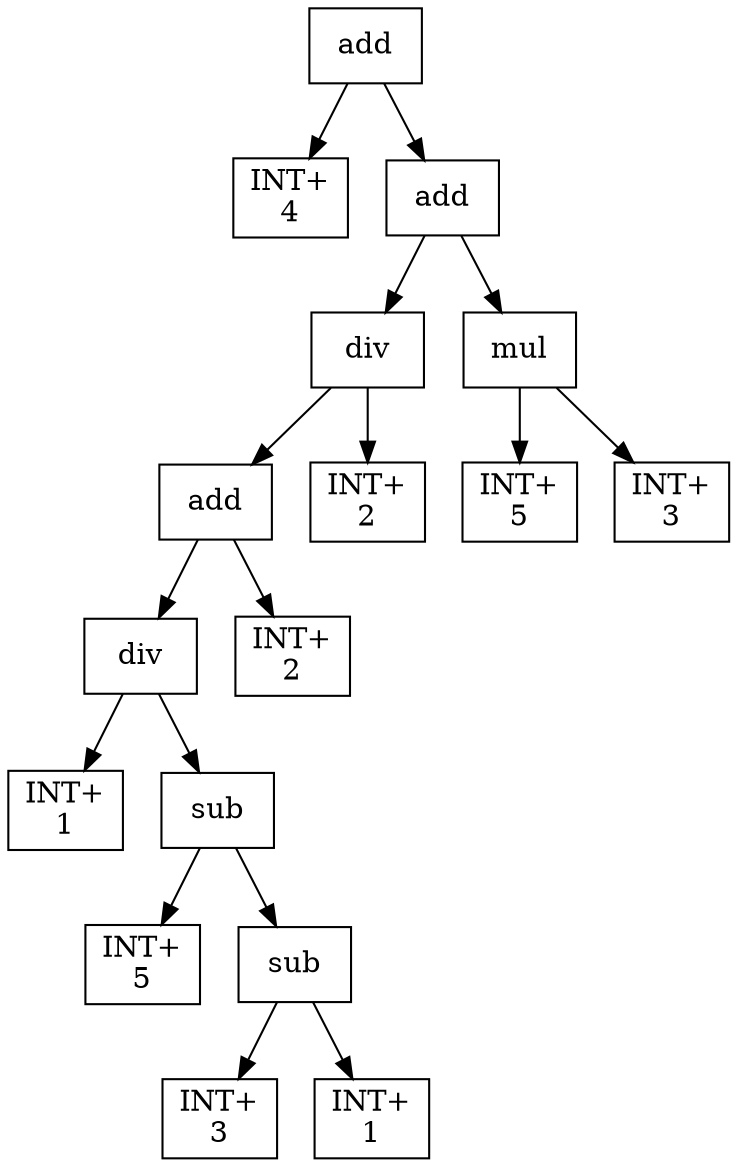 digraph expr {
  node [shape=box];
  n1 [label="add"];
  n2 [label="INT+\n4"];
  n3 [label="add"];
  n4 [label="div"];
  n5 [label="add"];
  n6 [label="div"];
  n7 [label="INT+\n1"];
  n8 [label="sub"];
  n9 [label="INT+\n5"];
  n10 [label="sub"];
  n11 [label="INT+\n3"];
  n12 [label="INT+\n1"];
  n10 -> n11;
  n10 -> n12;
  n8 -> n9;
  n8 -> n10;
  n6 -> n7;
  n6 -> n8;
  n13 [label="INT+\n2"];
  n5 -> n6;
  n5 -> n13;
  n14 [label="INT+\n2"];
  n4 -> n5;
  n4 -> n14;
  n15 [label="mul"];
  n16 [label="INT+\n5"];
  n17 [label="INT+\n3"];
  n15 -> n16;
  n15 -> n17;
  n3 -> n4;
  n3 -> n15;
  n1 -> n2;
  n1 -> n3;
}